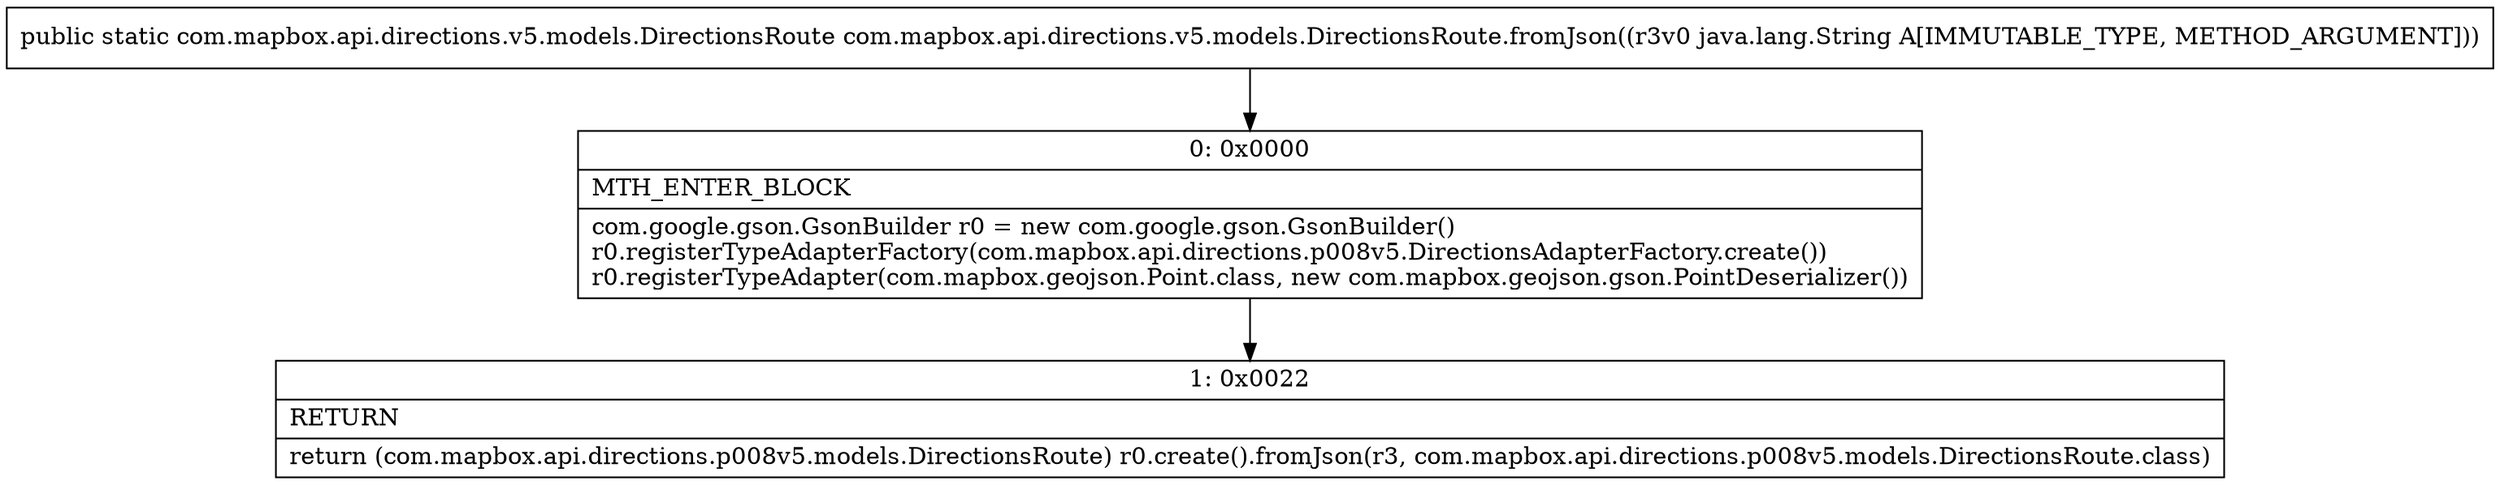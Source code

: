 digraph "CFG forcom.mapbox.api.directions.v5.models.DirectionsRoute.fromJson(Ljava\/lang\/String;)Lcom\/mapbox\/api\/directions\/v5\/models\/DirectionsRoute;" {
Node_0 [shape=record,label="{0\:\ 0x0000|MTH_ENTER_BLOCK\l|com.google.gson.GsonBuilder r0 = new com.google.gson.GsonBuilder()\lr0.registerTypeAdapterFactory(com.mapbox.api.directions.p008v5.DirectionsAdapterFactory.create())\lr0.registerTypeAdapter(com.mapbox.geojson.Point.class, new com.mapbox.geojson.gson.PointDeserializer())\l}"];
Node_1 [shape=record,label="{1\:\ 0x0022|RETURN\l|return (com.mapbox.api.directions.p008v5.models.DirectionsRoute) r0.create().fromJson(r3, com.mapbox.api.directions.p008v5.models.DirectionsRoute.class)\l}"];
MethodNode[shape=record,label="{public static com.mapbox.api.directions.v5.models.DirectionsRoute com.mapbox.api.directions.v5.models.DirectionsRoute.fromJson((r3v0 java.lang.String A[IMMUTABLE_TYPE, METHOD_ARGUMENT])) }"];
MethodNode -> Node_0;
Node_0 -> Node_1;
}

